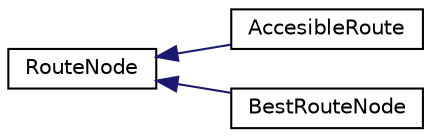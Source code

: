 digraph "Graphical Class Hierarchy"
{
 // LATEX_PDF_SIZE
  edge [fontname="Helvetica",fontsize="10",labelfontname="Helvetica",labelfontsize="10"];
  node [fontname="Helvetica",fontsize="10",shape=record];
  rankdir="LR";
  Node0 [label="RouteNode",height=0.2,width=0.4,color="black", fillcolor="white", style="filled",URL="$classRouteNode.html",tooltip=" "];
  Node0 -> Node1 [dir="back",color="midnightblue",fontsize="10",style="solid",fontname="Helvetica"];
  Node1 [label="AccesibleRoute",height=0.2,width=0.4,color="black", fillcolor="white", style="filled",URL="$classAccesibleRoute.html",tooltip=" "];
  Node0 -> Node2 [dir="back",color="midnightblue",fontsize="10",style="solid",fontname="Helvetica"];
  Node2 [label="BestRouteNode",height=0.2,width=0.4,color="black", fillcolor="white", style="filled",URL="$classBestRouteNode.html",tooltip="A node in the route tree that keeps track of the best route."];
}

